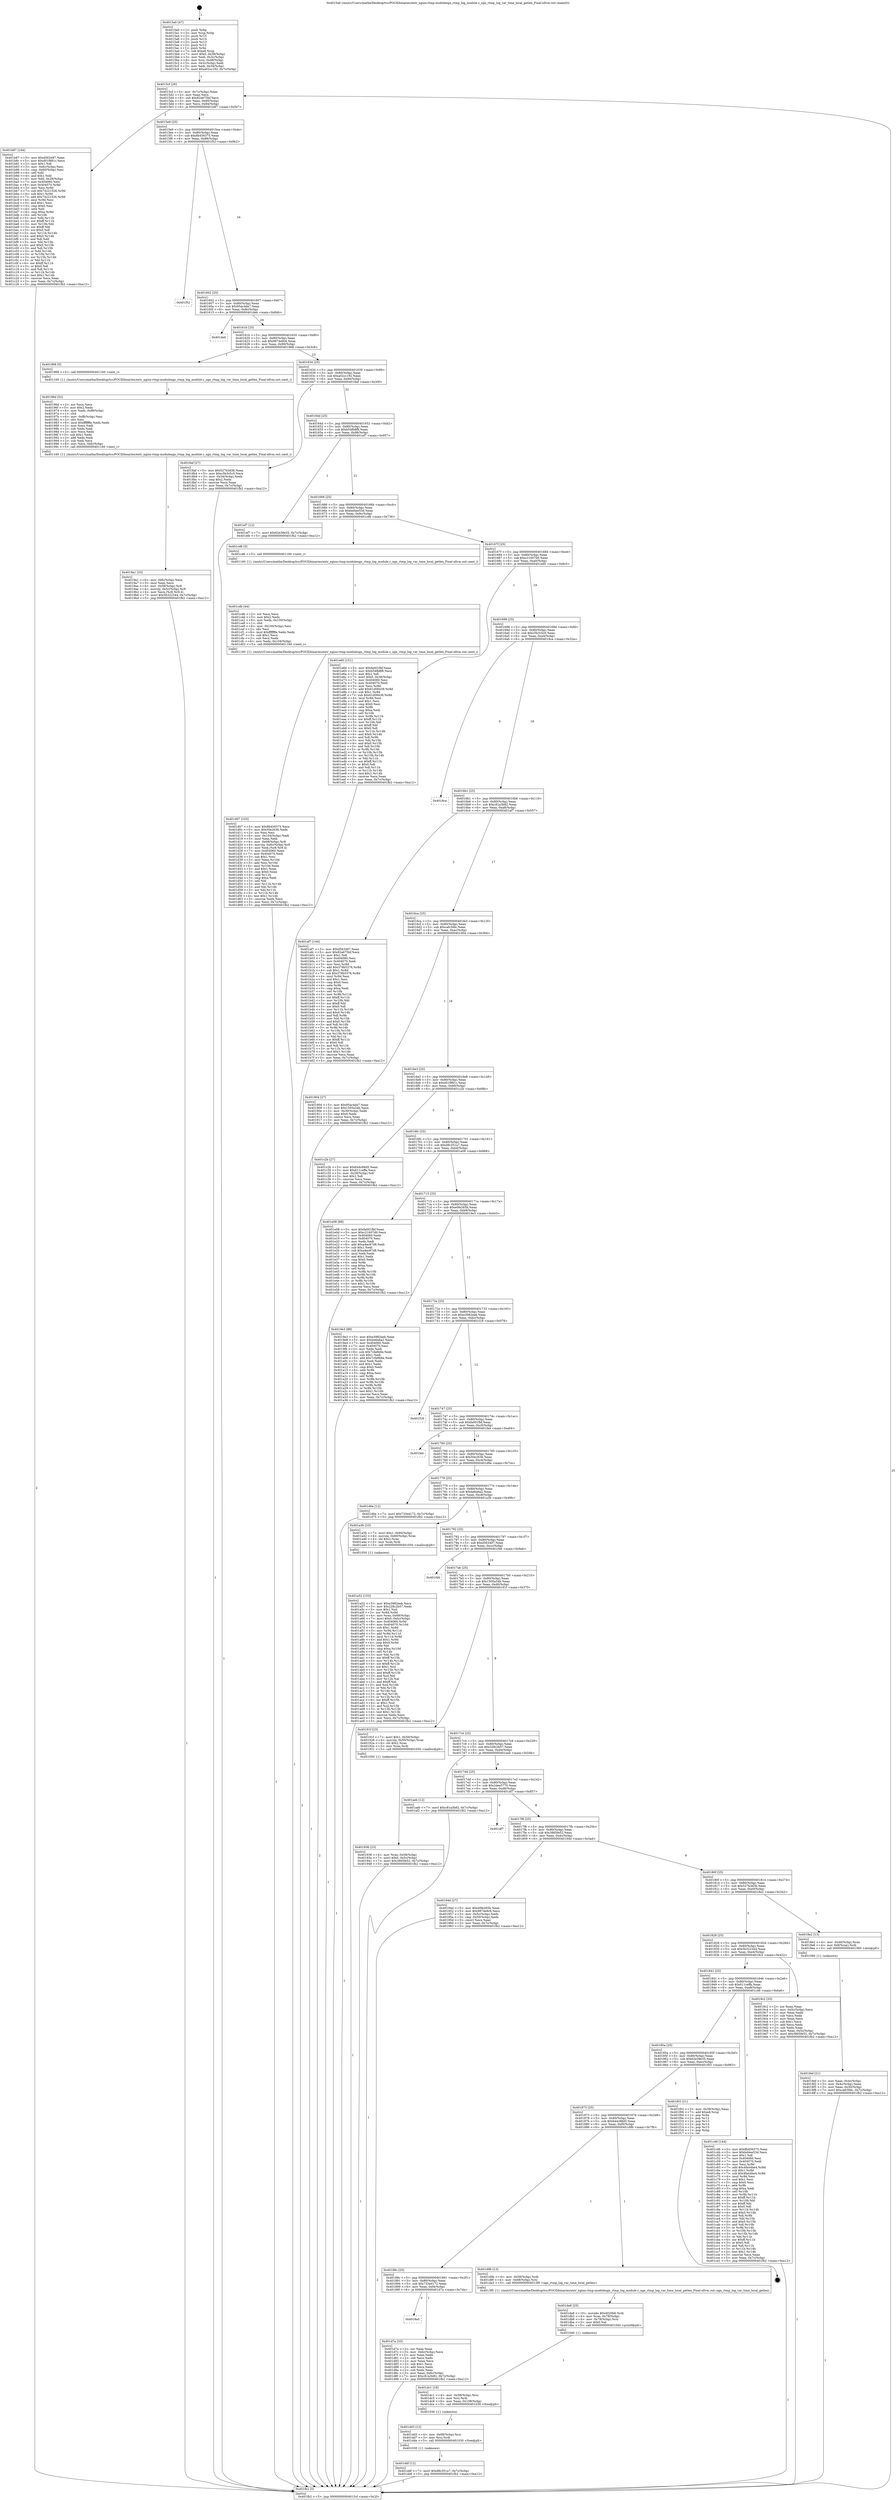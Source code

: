 digraph "0x4015a0" {
  label = "0x4015a0 (/mnt/c/Users/mathe/Desktop/tcc/POCII/binaries/extr_nginx-rtmp-modulengx_rtmp_log_module.c_ngx_rtmp_log_var_time_local_getlen_Final-ollvm.out::main(0))"
  labelloc = "t"
  node[shape=record]

  Entry [label="",width=0.3,height=0.3,shape=circle,fillcolor=black,style=filled]
  "0x4015cf" [label="{
     0x4015cf [26]\l
     | [instrs]\l
     &nbsp;&nbsp;0x4015cf \<+3\>: mov -0x7c(%rbp),%eax\l
     &nbsp;&nbsp;0x4015d2 \<+2\>: mov %eax,%ecx\l
     &nbsp;&nbsp;0x4015d4 \<+6\>: sub $0x82a675bf,%ecx\l
     &nbsp;&nbsp;0x4015da \<+3\>: mov %eax,-0x80(%rbp)\l
     &nbsp;&nbsp;0x4015dd \<+6\>: mov %ecx,-0x84(%rbp)\l
     &nbsp;&nbsp;0x4015e3 \<+6\>: je 0000000000401b87 \<main+0x5e7\>\l
  }"]
  "0x401b87" [label="{
     0x401b87 [164]\l
     | [instrs]\l
     &nbsp;&nbsp;0x401b87 \<+5\>: mov $0xd563497,%eax\l
     &nbsp;&nbsp;0x401b8c \<+5\>: mov $0xd01f881c,%ecx\l
     &nbsp;&nbsp;0x401b91 \<+2\>: mov $0x1,%dl\l
     &nbsp;&nbsp;0x401b93 \<+3\>: mov -0x6c(%rbp),%esi\l
     &nbsp;&nbsp;0x401b96 \<+3\>: cmp -0x60(%rbp),%esi\l
     &nbsp;&nbsp;0x401b99 \<+4\>: setl %dil\l
     &nbsp;&nbsp;0x401b9d \<+4\>: and $0x1,%dil\l
     &nbsp;&nbsp;0x401ba1 \<+4\>: mov %dil,-0x29(%rbp)\l
     &nbsp;&nbsp;0x401ba5 \<+7\>: mov 0x404060,%esi\l
     &nbsp;&nbsp;0x401bac \<+8\>: mov 0x404070,%r8d\l
     &nbsp;&nbsp;0x401bb4 \<+3\>: mov %esi,%r9d\l
     &nbsp;&nbsp;0x401bb7 \<+7\>: sub $0x74221526,%r9d\l
     &nbsp;&nbsp;0x401bbe \<+4\>: sub $0x1,%r9d\l
     &nbsp;&nbsp;0x401bc2 \<+7\>: add $0x74221526,%r9d\l
     &nbsp;&nbsp;0x401bc9 \<+4\>: imul %r9d,%esi\l
     &nbsp;&nbsp;0x401bcd \<+3\>: and $0x1,%esi\l
     &nbsp;&nbsp;0x401bd0 \<+3\>: cmp $0x0,%esi\l
     &nbsp;&nbsp;0x401bd3 \<+4\>: sete %dil\l
     &nbsp;&nbsp;0x401bd7 \<+4\>: cmp $0xa,%r8d\l
     &nbsp;&nbsp;0x401bdb \<+4\>: setl %r10b\l
     &nbsp;&nbsp;0x401bdf \<+3\>: mov %dil,%r11b\l
     &nbsp;&nbsp;0x401be2 \<+4\>: xor $0xff,%r11b\l
     &nbsp;&nbsp;0x401be6 \<+3\>: mov %r10b,%bl\l
     &nbsp;&nbsp;0x401be9 \<+3\>: xor $0xff,%bl\l
     &nbsp;&nbsp;0x401bec \<+3\>: xor $0x0,%dl\l
     &nbsp;&nbsp;0x401bef \<+3\>: mov %r11b,%r14b\l
     &nbsp;&nbsp;0x401bf2 \<+4\>: and $0x0,%r14b\l
     &nbsp;&nbsp;0x401bf6 \<+3\>: and %dl,%dil\l
     &nbsp;&nbsp;0x401bf9 \<+3\>: mov %bl,%r15b\l
     &nbsp;&nbsp;0x401bfc \<+4\>: and $0x0,%r15b\l
     &nbsp;&nbsp;0x401c00 \<+3\>: and %dl,%r10b\l
     &nbsp;&nbsp;0x401c03 \<+3\>: or %dil,%r14b\l
     &nbsp;&nbsp;0x401c06 \<+3\>: or %r10b,%r15b\l
     &nbsp;&nbsp;0x401c09 \<+3\>: xor %r15b,%r14b\l
     &nbsp;&nbsp;0x401c0c \<+3\>: or %bl,%r11b\l
     &nbsp;&nbsp;0x401c0f \<+4\>: xor $0xff,%r11b\l
     &nbsp;&nbsp;0x401c13 \<+3\>: or $0x0,%dl\l
     &nbsp;&nbsp;0x401c16 \<+3\>: and %dl,%r11b\l
     &nbsp;&nbsp;0x401c19 \<+3\>: or %r11b,%r14b\l
     &nbsp;&nbsp;0x401c1c \<+4\>: test $0x1,%r14b\l
     &nbsp;&nbsp;0x401c20 \<+3\>: cmovne %ecx,%eax\l
     &nbsp;&nbsp;0x401c23 \<+3\>: mov %eax,-0x7c(%rbp)\l
     &nbsp;&nbsp;0x401c26 \<+5\>: jmp 0000000000401fb2 \<main+0xa12\>\l
  }"]
  "0x4015e9" [label="{
     0x4015e9 [25]\l
     | [instrs]\l
     &nbsp;&nbsp;0x4015e9 \<+5\>: jmp 00000000004015ee \<main+0x4e\>\l
     &nbsp;&nbsp;0x4015ee \<+3\>: mov -0x80(%rbp),%eax\l
     &nbsp;&nbsp;0x4015f1 \<+5\>: sub $0x8b456375,%eax\l
     &nbsp;&nbsp;0x4015f6 \<+6\>: mov %eax,-0x88(%rbp)\l
     &nbsp;&nbsp;0x4015fc \<+6\>: je 0000000000401f52 \<main+0x9b2\>\l
  }"]
  Exit [label="",width=0.3,height=0.3,shape=circle,fillcolor=black,style=filled,peripheries=2]
  "0x401f52" [label="{
     0x401f52\l
  }", style=dashed]
  "0x401602" [label="{
     0x401602 [25]\l
     | [instrs]\l
     &nbsp;&nbsp;0x401602 \<+5\>: jmp 0000000000401607 \<main+0x67\>\l
     &nbsp;&nbsp;0x401607 \<+3\>: mov -0x80(%rbp),%eax\l
     &nbsp;&nbsp;0x40160a \<+5\>: sub $0x95ac4da7,%eax\l
     &nbsp;&nbsp;0x40160f \<+6\>: mov %eax,-0x8c(%rbp)\l
     &nbsp;&nbsp;0x401615 \<+6\>: je 0000000000401deb \<main+0x84b\>\l
  }"]
  "0x401ddf" [label="{
     0x401ddf [12]\l
     | [instrs]\l
     &nbsp;&nbsp;0x401ddf \<+7\>: movl $0xd8c351a7,-0x7c(%rbp)\l
     &nbsp;&nbsp;0x401de6 \<+5\>: jmp 0000000000401fb2 \<main+0xa12\>\l
  }"]
  "0x401deb" [label="{
     0x401deb\l
  }", style=dashed]
  "0x40161b" [label="{
     0x40161b [25]\l
     | [instrs]\l
     &nbsp;&nbsp;0x40161b \<+5\>: jmp 0000000000401620 \<main+0x80\>\l
     &nbsp;&nbsp;0x401620 \<+3\>: mov -0x80(%rbp),%eax\l
     &nbsp;&nbsp;0x401623 \<+5\>: sub $0x9974e9c6,%eax\l
     &nbsp;&nbsp;0x401628 \<+6\>: mov %eax,-0x90(%rbp)\l
     &nbsp;&nbsp;0x40162e \<+6\>: je 0000000000401968 \<main+0x3c8\>\l
  }"]
  "0x401dd3" [label="{
     0x401dd3 [12]\l
     | [instrs]\l
     &nbsp;&nbsp;0x401dd3 \<+4\>: mov -0x68(%rbp),%rsi\l
     &nbsp;&nbsp;0x401dd7 \<+3\>: mov %rsi,%rdi\l
     &nbsp;&nbsp;0x401dda \<+5\>: call 0000000000401030 \<free@plt\>\l
     | [calls]\l
     &nbsp;&nbsp;0x401030 \{1\} (unknown)\l
  }"]
  "0x401968" [label="{
     0x401968 [5]\l
     | [instrs]\l
     &nbsp;&nbsp;0x401968 \<+5\>: call 0000000000401160 \<next_i\>\l
     | [calls]\l
     &nbsp;&nbsp;0x401160 \{1\} (/mnt/c/Users/mathe/Desktop/tcc/POCII/binaries/extr_nginx-rtmp-modulengx_rtmp_log_module.c_ngx_rtmp_log_var_time_local_getlen_Final-ollvm.out::next_i)\l
  }"]
  "0x401634" [label="{
     0x401634 [25]\l
     | [instrs]\l
     &nbsp;&nbsp;0x401634 \<+5\>: jmp 0000000000401639 \<main+0x99\>\l
     &nbsp;&nbsp;0x401639 \<+3\>: mov -0x80(%rbp),%eax\l
     &nbsp;&nbsp;0x40163c \<+5\>: sub $0xa02cc192,%eax\l
     &nbsp;&nbsp;0x401641 \<+6\>: mov %eax,-0x94(%rbp)\l
     &nbsp;&nbsp;0x401647 \<+6\>: je 00000000004018af \<main+0x30f\>\l
  }"]
  "0x401dc1" [label="{
     0x401dc1 [18]\l
     | [instrs]\l
     &nbsp;&nbsp;0x401dc1 \<+4\>: mov -0x58(%rbp),%rsi\l
     &nbsp;&nbsp;0x401dc5 \<+3\>: mov %rsi,%rdi\l
     &nbsp;&nbsp;0x401dc8 \<+6\>: mov %eax,-0x108(%rbp)\l
     &nbsp;&nbsp;0x401dce \<+5\>: call 0000000000401030 \<free@plt\>\l
     | [calls]\l
     &nbsp;&nbsp;0x401030 \{1\} (unknown)\l
  }"]
  "0x4018af" [label="{
     0x4018af [27]\l
     | [instrs]\l
     &nbsp;&nbsp;0x4018af \<+5\>: mov $0x527b3d3b,%eax\l
     &nbsp;&nbsp;0x4018b4 \<+5\>: mov $0xc5b3c5c0,%ecx\l
     &nbsp;&nbsp;0x4018b9 \<+3\>: mov -0x34(%rbp),%edx\l
     &nbsp;&nbsp;0x4018bc \<+3\>: cmp $0x2,%edx\l
     &nbsp;&nbsp;0x4018bf \<+3\>: cmovne %ecx,%eax\l
     &nbsp;&nbsp;0x4018c2 \<+3\>: mov %eax,-0x7c(%rbp)\l
     &nbsp;&nbsp;0x4018c5 \<+5\>: jmp 0000000000401fb2 \<main+0xa12\>\l
  }"]
  "0x40164d" [label="{
     0x40164d [25]\l
     | [instrs]\l
     &nbsp;&nbsp;0x40164d \<+5\>: jmp 0000000000401652 \<main+0xb2\>\l
     &nbsp;&nbsp;0x401652 \<+3\>: mov -0x80(%rbp),%eax\l
     &nbsp;&nbsp;0x401655 \<+5\>: sub $0xb54fb8f8,%eax\l
     &nbsp;&nbsp;0x40165a \<+6\>: mov %eax,-0x98(%rbp)\l
     &nbsp;&nbsp;0x401660 \<+6\>: je 0000000000401ef7 \<main+0x957\>\l
  }"]
  "0x401fb2" [label="{
     0x401fb2 [5]\l
     | [instrs]\l
     &nbsp;&nbsp;0x401fb2 \<+5\>: jmp 00000000004015cf \<main+0x2f\>\l
  }"]
  "0x4015a0" [label="{
     0x4015a0 [47]\l
     | [instrs]\l
     &nbsp;&nbsp;0x4015a0 \<+1\>: push %rbp\l
     &nbsp;&nbsp;0x4015a1 \<+3\>: mov %rsp,%rbp\l
     &nbsp;&nbsp;0x4015a4 \<+2\>: push %r15\l
     &nbsp;&nbsp;0x4015a6 \<+2\>: push %r14\l
     &nbsp;&nbsp;0x4015a8 \<+2\>: push %r13\l
     &nbsp;&nbsp;0x4015aa \<+2\>: push %r12\l
     &nbsp;&nbsp;0x4015ac \<+1\>: push %rbx\l
     &nbsp;&nbsp;0x4015ad \<+7\>: sub $0xe8,%rsp\l
     &nbsp;&nbsp;0x4015b4 \<+7\>: movl $0x0,-0x38(%rbp)\l
     &nbsp;&nbsp;0x4015bb \<+3\>: mov %edi,-0x3c(%rbp)\l
     &nbsp;&nbsp;0x4015be \<+4\>: mov %rsi,-0x48(%rbp)\l
     &nbsp;&nbsp;0x4015c2 \<+3\>: mov -0x3c(%rbp),%edi\l
     &nbsp;&nbsp;0x4015c5 \<+3\>: mov %edi,-0x34(%rbp)\l
     &nbsp;&nbsp;0x4015c8 \<+7\>: movl $0xa02cc192,-0x7c(%rbp)\l
  }"]
  "0x401da8" [label="{
     0x401da8 [25]\l
     | [instrs]\l
     &nbsp;&nbsp;0x401da8 \<+10\>: movabs $0x4020b6,%rdi\l
     &nbsp;&nbsp;0x401db2 \<+4\>: mov %rax,-0x78(%rbp)\l
     &nbsp;&nbsp;0x401db6 \<+4\>: mov -0x78(%rbp),%rsi\l
     &nbsp;&nbsp;0x401dba \<+2\>: mov $0x0,%al\l
     &nbsp;&nbsp;0x401dbc \<+5\>: call 0000000000401040 \<printf@plt\>\l
     | [calls]\l
     &nbsp;&nbsp;0x401040 \{1\} (unknown)\l
  }"]
  "0x401ef7" [label="{
     0x401ef7 [12]\l
     | [instrs]\l
     &nbsp;&nbsp;0x401ef7 \<+7\>: movl $0x62e39e35,-0x7c(%rbp)\l
     &nbsp;&nbsp;0x401efe \<+5\>: jmp 0000000000401fb2 \<main+0xa12\>\l
  }"]
  "0x401666" [label="{
     0x401666 [25]\l
     | [instrs]\l
     &nbsp;&nbsp;0x401666 \<+5\>: jmp 000000000040166b \<main+0xcb\>\l
     &nbsp;&nbsp;0x40166b \<+3\>: mov -0x80(%rbp),%eax\l
     &nbsp;&nbsp;0x40166e \<+5\>: sub $0xbd4ee53d,%eax\l
     &nbsp;&nbsp;0x401673 \<+6\>: mov %eax,-0x9c(%rbp)\l
     &nbsp;&nbsp;0x401679 \<+6\>: je 0000000000401cd6 \<main+0x736\>\l
  }"]
  "0x4018a5" [label="{
     0x4018a5\l
  }", style=dashed]
  "0x401cd6" [label="{
     0x401cd6 [5]\l
     | [instrs]\l
     &nbsp;&nbsp;0x401cd6 \<+5\>: call 0000000000401160 \<next_i\>\l
     | [calls]\l
     &nbsp;&nbsp;0x401160 \{1\} (/mnt/c/Users/mathe/Desktop/tcc/POCII/binaries/extr_nginx-rtmp-modulengx_rtmp_log_module.c_ngx_rtmp_log_var_time_local_getlen_Final-ollvm.out::next_i)\l
  }"]
  "0x40167f" [label="{
     0x40167f [25]\l
     | [instrs]\l
     &nbsp;&nbsp;0x40167f \<+5\>: jmp 0000000000401684 \<main+0xe4\>\l
     &nbsp;&nbsp;0x401684 \<+3\>: mov -0x80(%rbp),%eax\l
     &nbsp;&nbsp;0x401687 \<+5\>: sub $0xc21607d0,%eax\l
     &nbsp;&nbsp;0x40168c \<+6\>: mov %eax,-0xa0(%rbp)\l
     &nbsp;&nbsp;0x401692 \<+6\>: je 0000000000401e60 \<main+0x8c0\>\l
  }"]
  "0x401d7a" [label="{
     0x401d7a [33]\l
     | [instrs]\l
     &nbsp;&nbsp;0x401d7a \<+2\>: xor %eax,%eax\l
     &nbsp;&nbsp;0x401d7c \<+3\>: mov -0x6c(%rbp),%ecx\l
     &nbsp;&nbsp;0x401d7f \<+2\>: mov %eax,%edx\l
     &nbsp;&nbsp;0x401d81 \<+2\>: sub %ecx,%edx\l
     &nbsp;&nbsp;0x401d83 \<+2\>: mov %eax,%ecx\l
     &nbsp;&nbsp;0x401d85 \<+3\>: sub $0x1,%ecx\l
     &nbsp;&nbsp;0x401d88 \<+2\>: add %ecx,%edx\l
     &nbsp;&nbsp;0x401d8a \<+2\>: sub %edx,%eax\l
     &nbsp;&nbsp;0x401d8c \<+3\>: mov %eax,-0x6c(%rbp)\l
     &nbsp;&nbsp;0x401d8f \<+7\>: movl $0xc81a3b82,-0x7c(%rbp)\l
     &nbsp;&nbsp;0x401d96 \<+5\>: jmp 0000000000401fb2 \<main+0xa12\>\l
  }"]
  "0x401e60" [label="{
     0x401e60 [151]\l
     | [instrs]\l
     &nbsp;&nbsp;0x401e60 \<+5\>: mov $0xfa001fbf,%eax\l
     &nbsp;&nbsp;0x401e65 \<+5\>: mov $0xb54fb8f8,%ecx\l
     &nbsp;&nbsp;0x401e6a \<+2\>: mov $0x1,%dl\l
     &nbsp;&nbsp;0x401e6c \<+7\>: movl $0x0,-0x38(%rbp)\l
     &nbsp;&nbsp;0x401e73 \<+7\>: mov 0x404060,%esi\l
     &nbsp;&nbsp;0x401e7a \<+7\>: mov 0x404070,%edi\l
     &nbsp;&nbsp;0x401e81 \<+3\>: mov %esi,%r8d\l
     &nbsp;&nbsp;0x401e84 \<+7\>: add $0x61d08439,%r8d\l
     &nbsp;&nbsp;0x401e8b \<+4\>: sub $0x1,%r8d\l
     &nbsp;&nbsp;0x401e8f \<+7\>: sub $0x61d08439,%r8d\l
     &nbsp;&nbsp;0x401e96 \<+4\>: imul %r8d,%esi\l
     &nbsp;&nbsp;0x401e9a \<+3\>: and $0x1,%esi\l
     &nbsp;&nbsp;0x401e9d \<+3\>: cmp $0x0,%esi\l
     &nbsp;&nbsp;0x401ea0 \<+4\>: sete %r9b\l
     &nbsp;&nbsp;0x401ea4 \<+3\>: cmp $0xa,%edi\l
     &nbsp;&nbsp;0x401ea7 \<+4\>: setl %r10b\l
     &nbsp;&nbsp;0x401eab \<+3\>: mov %r9b,%r11b\l
     &nbsp;&nbsp;0x401eae \<+4\>: xor $0xff,%r11b\l
     &nbsp;&nbsp;0x401eb2 \<+3\>: mov %r10b,%bl\l
     &nbsp;&nbsp;0x401eb5 \<+3\>: xor $0xff,%bl\l
     &nbsp;&nbsp;0x401eb8 \<+3\>: xor $0x0,%dl\l
     &nbsp;&nbsp;0x401ebb \<+3\>: mov %r11b,%r14b\l
     &nbsp;&nbsp;0x401ebe \<+4\>: and $0x0,%r14b\l
     &nbsp;&nbsp;0x401ec2 \<+3\>: and %dl,%r9b\l
     &nbsp;&nbsp;0x401ec5 \<+3\>: mov %bl,%r15b\l
     &nbsp;&nbsp;0x401ec8 \<+4\>: and $0x0,%r15b\l
     &nbsp;&nbsp;0x401ecc \<+3\>: and %dl,%r10b\l
     &nbsp;&nbsp;0x401ecf \<+3\>: or %r9b,%r14b\l
     &nbsp;&nbsp;0x401ed2 \<+3\>: or %r10b,%r15b\l
     &nbsp;&nbsp;0x401ed5 \<+3\>: xor %r15b,%r14b\l
     &nbsp;&nbsp;0x401ed8 \<+3\>: or %bl,%r11b\l
     &nbsp;&nbsp;0x401edb \<+4\>: xor $0xff,%r11b\l
     &nbsp;&nbsp;0x401edf \<+3\>: or $0x0,%dl\l
     &nbsp;&nbsp;0x401ee2 \<+3\>: and %dl,%r11b\l
     &nbsp;&nbsp;0x401ee5 \<+3\>: or %r11b,%r14b\l
     &nbsp;&nbsp;0x401ee8 \<+4\>: test $0x1,%r14b\l
     &nbsp;&nbsp;0x401eec \<+3\>: cmovne %ecx,%eax\l
     &nbsp;&nbsp;0x401eef \<+3\>: mov %eax,-0x7c(%rbp)\l
     &nbsp;&nbsp;0x401ef2 \<+5\>: jmp 0000000000401fb2 \<main+0xa12\>\l
  }"]
  "0x401698" [label="{
     0x401698 [25]\l
     | [instrs]\l
     &nbsp;&nbsp;0x401698 \<+5\>: jmp 000000000040169d \<main+0xfd\>\l
     &nbsp;&nbsp;0x40169d \<+3\>: mov -0x80(%rbp),%eax\l
     &nbsp;&nbsp;0x4016a0 \<+5\>: sub $0xc5b3c5c0,%eax\l
     &nbsp;&nbsp;0x4016a5 \<+6\>: mov %eax,-0xa4(%rbp)\l
     &nbsp;&nbsp;0x4016ab \<+6\>: je 00000000004018ca \<main+0x32a\>\l
  }"]
  "0x40188c" [label="{
     0x40188c [25]\l
     | [instrs]\l
     &nbsp;&nbsp;0x40188c \<+5\>: jmp 0000000000401891 \<main+0x2f1\>\l
     &nbsp;&nbsp;0x401891 \<+3\>: mov -0x80(%rbp),%eax\l
     &nbsp;&nbsp;0x401894 \<+5\>: sub $0x733ed172,%eax\l
     &nbsp;&nbsp;0x401899 \<+6\>: mov %eax,-0xf4(%rbp)\l
     &nbsp;&nbsp;0x40189f \<+6\>: je 0000000000401d7a \<main+0x7da\>\l
  }"]
  "0x4018ca" [label="{
     0x4018ca\l
  }", style=dashed]
  "0x4016b1" [label="{
     0x4016b1 [25]\l
     | [instrs]\l
     &nbsp;&nbsp;0x4016b1 \<+5\>: jmp 00000000004016b6 \<main+0x116\>\l
     &nbsp;&nbsp;0x4016b6 \<+3\>: mov -0x80(%rbp),%eax\l
     &nbsp;&nbsp;0x4016b9 \<+5\>: sub $0xc81a3b82,%eax\l
     &nbsp;&nbsp;0x4016be \<+6\>: mov %eax,-0xa8(%rbp)\l
     &nbsp;&nbsp;0x4016c4 \<+6\>: je 0000000000401af7 \<main+0x557\>\l
  }"]
  "0x401d9b" [label="{
     0x401d9b [13]\l
     | [instrs]\l
     &nbsp;&nbsp;0x401d9b \<+4\>: mov -0x58(%rbp),%rdi\l
     &nbsp;&nbsp;0x401d9f \<+4\>: mov -0x68(%rbp),%rsi\l
     &nbsp;&nbsp;0x401da3 \<+5\>: call 00000000004013f0 \<ngx_rtmp_log_var_time_local_getlen\>\l
     | [calls]\l
     &nbsp;&nbsp;0x4013f0 \{1\} (/mnt/c/Users/mathe/Desktop/tcc/POCII/binaries/extr_nginx-rtmp-modulengx_rtmp_log_module.c_ngx_rtmp_log_var_time_local_getlen_Final-ollvm.out::ngx_rtmp_log_var_time_local_getlen)\l
  }"]
  "0x401af7" [label="{
     0x401af7 [144]\l
     | [instrs]\l
     &nbsp;&nbsp;0x401af7 \<+5\>: mov $0xd563497,%eax\l
     &nbsp;&nbsp;0x401afc \<+5\>: mov $0x82a675bf,%ecx\l
     &nbsp;&nbsp;0x401b01 \<+2\>: mov $0x1,%dl\l
     &nbsp;&nbsp;0x401b03 \<+7\>: mov 0x404060,%esi\l
     &nbsp;&nbsp;0x401b0a \<+7\>: mov 0x404070,%edi\l
     &nbsp;&nbsp;0x401b11 \<+3\>: mov %esi,%r8d\l
     &nbsp;&nbsp;0x401b14 \<+7\>: add $0x378b5376,%r8d\l
     &nbsp;&nbsp;0x401b1b \<+4\>: sub $0x1,%r8d\l
     &nbsp;&nbsp;0x401b1f \<+7\>: sub $0x378b5376,%r8d\l
     &nbsp;&nbsp;0x401b26 \<+4\>: imul %r8d,%esi\l
     &nbsp;&nbsp;0x401b2a \<+3\>: and $0x1,%esi\l
     &nbsp;&nbsp;0x401b2d \<+3\>: cmp $0x0,%esi\l
     &nbsp;&nbsp;0x401b30 \<+4\>: sete %r9b\l
     &nbsp;&nbsp;0x401b34 \<+3\>: cmp $0xa,%edi\l
     &nbsp;&nbsp;0x401b37 \<+4\>: setl %r10b\l
     &nbsp;&nbsp;0x401b3b \<+3\>: mov %r9b,%r11b\l
     &nbsp;&nbsp;0x401b3e \<+4\>: xor $0xff,%r11b\l
     &nbsp;&nbsp;0x401b42 \<+3\>: mov %r10b,%bl\l
     &nbsp;&nbsp;0x401b45 \<+3\>: xor $0xff,%bl\l
     &nbsp;&nbsp;0x401b48 \<+3\>: xor $0x0,%dl\l
     &nbsp;&nbsp;0x401b4b \<+3\>: mov %r11b,%r14b\l
     &nbsp;&nbsp;0x401b4e \<+4\>: and $0x0,%r14b\l
     &nbsp;&nbsp;0x401b52 \<+3\>: and %dl,%r9b\l
     &nbsp;&nbsp;0x401b55 \<+3\>: mov %bl,%r15b\l
     &nbsp;&nbsp;0x401b58 \<+4\>: and $0x0,%r15b\l
     &nbsp;&nbsp;0x401b5c \<+3\>: and %dl,%r10b\l
     &nbsp;&nbsp;0x401b5f \<+3\>: or %r9b,%r14b\l
     &nbsp;&nbsp;0x401b62 \<+3\>: or %r10b,%r15b\l
     &nbsp;&nbsp;0x401b65 \<+3\>: xor %r15b,%r14b\l
     &nbsp;&nbsp;0x401b68 \<+3\>: or %bl,%r11b\l
     &nbsp;&nbsp;0x401b6b \<+4\>: xor $0xff,%r11b\l
     &nbsp;&nbsp;0x401b6f \<+3\>: or $0x0,%dl\l
     &nbsp;&nbsp;0x401b72 \<+3\>: and %dl,%r11b\l
     &nbsp;&nbsp;0x401b75 \<+3\>: or %r11b,%r14b\l
     &nbsp;&nbsp;0x401b78 \<+4\>: test $0x1,%r14b\l
     &nbsp;&nbsp;0x401b7c \<+3\>: cmovne %ecx,%eax\l
     &nbsp;&nbsp;0x401b7f \<+3\>: mov %eax,-0x7c(%rbp)\l
     &nbsp;&nbsp;0x401b82 \<+5\>: jmp 0000000000401fb2 \<main+0xa12\>\l
  }"]
  "0x4016ca" [label="{
     0x4016ca [25]\l
     | [instrs]\l
     &nbsp;&nbsp;0x4016ca \<+5\>: jmp 00000000004016cf \<main+0x12f\>\l
     &nbsp;&nbsp;0x4016cf \<+3\>: mov -0x80(%rbp),%eax\l
     &nbsp;&nbsp;0x4016d2 \<+5\>: sub $0xcafc5fdc,%eax\l
     &nbsp;&nbsp;0x4016d7 \<+6\>: mov %eax,-0xac(%rbp)\l
     &nbsp;&nbsp;0x4016dd \<+6\>: je 0000000000401904 \<main+0x364\>\l
  }"]
  "0x401873" [label="{
     0x401873 [25]\l
     | [instrs]\l
     &nbsp;&nbsp;0x401873 \<+5\>: jmp 0000000000401878 \<main+0x2d8\>\l
     &nbsp;&nbsp;0x401878 \<+3\>: mov -0x80(%rbp),%eax\l
     &nbsp;&nbsp;0x40187b \<+5\>: sub $0x644c88d5,%eax\l
     &nbsp;&nbsp;0x401880 \<+6\>: mov %eax,-0xf0(%rbp)\l
     &nbsp;&nbsp;0x401886 \<+6\>: je 0000000000401d9b \<main+0x7fb\>\l
  }"]
  "0x401904" [label="{
     0x401904 [27]\l
     | [instrs]\l
     &nbsp;&nbsp;0x401904 \<+5\>: mov $0x95ac4da7,%eax\l
     &nbsp;&nbsp;0x401909 \<+5\>: mov $0x1505a34b,%ecx\l
     &nbsp;&nbsp;0x40190e \<+3\>: mov -0x30(%rbp),%edx\l
     &nbsp;&nbsp;0x401911 \<+3\>: cmp $0x0,%edx\l
     &nbsp;&nbsp;0x401914 \<+3\>: cmove %ecx,%eax\l
     &nbsp;&nbsp;0x401917 \<+3\>: mov %eax,-0x7c(%rbp)\l
     &nbsp;&nbsp;0x40191a \<+5\>: jmp 0000000000401fb2 \<main+0xa12\>\l
  }"]
  "0x4016e3" [label="{
     0x4016e3 [25]\l
     | [instrs]\l
     &nbsp;&nbsp;0x4016e3 \<+5\>: jmp 00000000004016e8 \<main+0x148\>\l
     &nbsp;&nbsp;0x4016e8 \<+3\>: mov -0x80(%rbp),%eax\l
     &nbsp;&nbsp;0x4016eb \<+5\>: sub $0xd01f881c,%eax\l
     &nbsp;&nbsp;0x4016f0 \<+6\>: mov %eax,-0xb0(%rbp)\l
     &nbsp;&nbsp;0x4016f6 \<+6\>: je 0000000000401c2b \<main+0x68b\>\l
  }"]
  "0x401f03" [label="{
     0x401f03 [21]\l
     | [instrs]\l
     &nbsp;&nbsp;0x401f03 \<+3\>: mov -0x38(%rbp),%eax\l
     &nbsp;&nbsp;0x401f06 \<+7\>: add $0xe8,%rsp\l
     &nbsp;&nbsp;0x401f0d \<+1\>: pop %rbx\l
     &nbsp;&nbsp;0x401f0e \<+2\>: pop %r12\l
     &nbsp;&nbsp;0x401f10 \<+2\>: pop %r13\l
     &nbsp;&nbsp;0x401f12 \<+2\>: pop %r14\l
     &nbsp;&nbsp;0x401f14 \<+2\>: pop %r15\l
     &nbsp;&nbsp;0x401f16 \<+1\>: pop %rbp\l
     &nbsp;&nbsp;0x401f17 \<+1\>: ret\l
  }"]
  "0x401c2b" [label="{
     0x401c2b [27]\l
     | [instrs]\l
     &nbsp;&nbsp;0x401c2b \<+5\>: mov $0x644c88d5,%eax\l
     &nbsp;&nbsp;0x401c30 \<+5\>: mov $0x611ceffa,%ecx\l
     &nbsp;&nbsp;0x401c35 \<+3\>: mov -0x29(%rbp),%dl\l
     &nbsp;&nbsp;0x401c38 \<+3\>: test $0x1,%dl\l
     &nbsp;&nbsp;0x401c3b \<+3\>: cmovne %ecx,%eax\l
     &nbsp;&nbsp;0x401c3e \<+3\>: mov %eax,-0x7c(%rbp)\l
     &nbsp;&nbsp;0x401c41 \<+5\>: jmp 0000000000401fb2 \<main+0xa12\>\l
  }"]
  "0x4016fc" [label="{
     0x4016fc [25]\l
     | [instrs]\l
     &nbsp;&nbsp;0x4016fc \<+5\>: jmp 0000000000401701 \<main+0x161\>\l
     &nbsp;&nbsp;0x401701 \<+3\>: mov -0x80(%rbp),%eax\l
     &nbsp;&nbsp;0x401704 \<+5\>: sub $0xd8c351a7,%eax\l
     &nbsp;&nbsp;0x401709 \<+6\>: mov %eax,-0xb4(%rbp)\l
     &nbsp;&nbsp;0x40170f \<+6\>: je 0000000000401e08 \<main+0x868\>\l
  }"]
  "0x401d07" [label="{
     0x401d07 [103]\l
     | [instrs]\l
     &nbsp;&nbsp;0x401d07 \<+5\>: mov $0x8b456375,%ecx\l
     &nbsp;&nbsp;0x401d0c \<+5\>: mov $0x50e2636,%edx\l
     &nbsp;&nbsp;0x401d11 \<+2\>: xor %esi,%esi\l
     &nbsp;&nbsp;0x401d13 \<+6\>: mov -0x104(%rbp),%edi\l
     &nbsp;&nbsp;0x401d19 \<+3\>: imul %eax,%edi\l
     &nbsp;&nbsp;0x401d1c \<+4\>: mov -0x68(%rbp),%r8\l
     &nbsp;&nbsp;0x401d20 \<+4\>: movslq -0x6c(%rbp),%r9\l
     &nbsp;&nbsp;0x401d24 \<+4\>: mov %edi,(%r8,%r9,4)\l
     &nbsp;&nbsp;0x401d28 \<+7\>: mov 0x404060,%eax\l
     &nbsp;&nbsp;0x401d2f \<+7\>: mov 0x404070,%edi\l
     &nbsp;&nbsp;0x401d36 \<+3\>: sub $0x1,%esi\l
     &nbsp;&nbsp;0x401d39 \<+3\>: mov %eax,%r10d\l
     &nbsp;&nbsp;0x401d3c \<+3\>: add %esi,%r10d\l
     &nbsp;&nbsp;0x401d3f \<+4\>: imul %r10d,%eax\l
     &nbsp;&nbsp;0x401d43 \<+3\>: and $0x1,%eax\l
     &nbsp;&nbsp;0x401d46 \<+3\>: cmp $0x0,%eax\l
     &nbsp;&nbsp;0x401d49 \<+4\>: sete %r11b\l
     &nbsp;&nbsp;0x401d4d \<+3\>: cmp $0xa,%edi\l
     &nbsp;&nbsp;0x401d50 \<+3\>: setl %bl\l
     &nbsp;&nbsp;0x401d53 \<+3\>: mov %r11b,%r14b\l
     &nbsp;&nbsp;0x401d56 \<+3\>: and %bl,%r14b\l
     &nbsp;&nbsp;0x401d59 \<+3\>: xor %bl,%r11b\l
     &nbsp;&nbsp;0x401d5c \<+3\>: or %r11b,%r14b\l
     &nbsp;&nbsp;0x401d5f \<+4\>: test $0x1,%r14b\l
     &nbsp;&nbsp;0x401d63 \<+3\>: cmovne %edx,%ecx\l
     &nbsp;&nbsp;0x401d66 \<+3\>: mov %ecx,-0x7c(%rbp)\l
     &nbsp;&nbsp;0x401d69 \<+5\>: jmp 0000000000401fb2 \<main+0xa12\>\l
  }"]
  "0x401e08" [label="{
     0x401e08 [88]\l
     | [instrs]\l
     &nbsp;&nbsp;0x401e08 \<+5\>: mov $0xfa001fbf,%eax\l
     &nbsp;&nbsp;0x401e0d \<+5\>: mov $0xc21607d0,%ecx\l
     &nbsp;&nbsp;0x401e12 \<+7\>: mov 0x404060,%edx\l
     &nbsp;&nbsp;0x401e19 \<+7\>: mov 0x404070,%esi\l
     &nbsp;&nbsp;0x401e20 \<+2\>: mov %edx,%edi\l
     &nbsp;&nbsp;0x401e22 \<+6\>: add $0xa4ac87d8,%edi\l
     &nbsp;&nbsp;0x401e28 \<+3\>: sub $0x1,%edi\l
     &nbsp;&nbsp;0x401e2b \<+6\>: sub $0xa4ac87d8,%edi\l
     &nbsp;&nbsp;0x401e31 \<+3\>: imul %edi,%edx\l
     &nbsp;&nbsp;0x401e34 \<+3\>: and $0x1,%edx\l
     &nbsp;&nbsp;0x401e37 \<+3\>: cmp $0x0,%edx\l
     &nbsp;&nbsp;0x401e3a \<+4\>: sete %r8b\l
     &nbsp;&nbsp;0x401e3e \<+3\>: cmp $0xa,%esi\l
     &nbsp;&nbsp;0x401e41 \<+4\>: setl %r9b\l
     &nbsp;&nbsp;0x401e45 \<+3\>: mov %r8b,%r10b\l
     &nbsp;&nbsp;0x401e48 \<+3\>: and %r9b,%r10b\l
     &nbsp;&nbsp;0x401e4b \<+3\>: xor %r9b,%r8b\l
     &nbsp;&nbsp;0x401e4e \<+3\>: or %r8b,%r10b\l
     &nbsp;&nbsp;0x401e51 \<+4\>: test $0x1,%r10b\l
     &nbsp;&nbsp;0x401e55 \<+3\>: cmovne %ecx,%eax\l
     &nbsp;&nbsp;0x401e58 \<+3\>: mov %eax,-0x7c(%rbp)\l
     &nbsp;&nbsp;0x401e5b \<+5\>: jmp 0000000000401fb2 \<main+0xa12\>\l
  }"]
  "0x401715" [label="{
     0x401715 [25]\l
     | [instrs]\l
     &nbsp;&nbsp;0x401715 \<+5\>: jmp 000000000040171a \<main+0x17a\>\l
     &nbsp;&nbsp;0x40171a \<+3\>: mov -0x80(%rbp),%eax\l
     &nbsp;&nbsp;0x40171d \<+5\>: sub $0xe0fe265b,%eax\l
     &nbsp;&nbsp;0x401722 \<+6\>: mov %eax,-0xb8(%rbp)\l
     &nbsp;&nbsp;0x401728 \<+6\>: je 00000000004019e3 \<main+0x443\>\l
  }"]
  "0x401cdb" [label="{
     0x401cdb [44]\l
     | [instrs]\l
     &nbsp;&nbsp;0x401cdb \<+2\>: xor %ecx,%ecx\l
     &nbsp;&nbsp;0x401cdd \<+5\>: mov $0x2,%edx\l
     &nbsp;&nbsp;0x401ce2 \<+6\>: mov %edx,-0x100(%rbp)\l
     &nbsp;&nbsp;0x401ce8 \<+1\>: cltd\l
     &nbsp;&nbsp;0x401ce9 \<+6\>: mov -0x100(%rbp),%esi\l
     &nbsp;&nbsp;0x401cef \<+2\>: idiv %esi\l
     &nbsp;&nbsp;0x401cf1 \<+6\>: imul $0xfffffffe,%edx,%edx\l
     &nbsp;&nbsp;0x401cf7 \<+3\>: sub $0x1,%ecx\l
     &nbsp;&nbsp;0x401cfa \<+2\>: sub %ecx,%edx\l
     &nbsp;&nbsp;0x401cfc \<+6\>: mov %edx,-0x104(%rbp)\l
     &nbsp;&nbsp;0x401d02 \<+5\>: call 0000000000401160 \<next_i\>\l
     | [calls]\l
     &nbsp;&nbsp;0x401160 \{1\} (/mnt/c/Users/mathe/Desktop/tcc/POCII/binaries/extr_nginx-rtmp-modulengx_rtmp_log_module.c_ngx_rtmp_log_var_time_local_getlen_Final-ollvm.out::next_i)\l
  }"]
  "0x4019e3" [label="{
     0x4019e3 [88]\l
     | [instrs]\l
     &nbsp;&nbsp;0x4019e3 \<+5\>: mov $0xe3982eeb,%eax\l
     &nbsp;&nbsp;0x4019e8 \<+5\>: mov $0xbe6a6a2,%ecx\l
     &nbsp;&nbsp;0x4019ed \<+7\>: mov 0x404060,%edx\l
     &nbsp;&nbsp;0x4019f4 \<+7\>: mov 0x404070,%esi\l
     &nbsp;&nbsp;0x4019fb \<+2\>: mov %edx,%edi\l
     &nbsp;&nbsp;0x4019fd \<+6\>: sub $0x7cfa8b6e,%edi\l
     &nbsp;&nbsp;0x401a03 \<+3\>: sub $0x1,%edi\l
     &nbsp;&nbsp;0x401a06 \<+6\>: add $0x7cfa8b6e,%edi\l
     &nbsp;&nbsp;0x401a0c \<+3\>: imul %edi,%edx\l
     &nbsp;&nbsp;0x401a0f \<+3\>: and $0x1,%edx\l
     &nbsp;&nbsp;0x401a12 \<+3\>: cmp $0x0,%edx\l
     &nbsp;&nbsp;0x401a15 \<+4\>: sete %r8b\l
     &nbsp;&nbsp;0x401a19 \<+3\>: cmp $0xa,%esi\l
     &nbsp;&nbsp;0x401a1c \<+4\>: setl %r9b\l
     &nbsp;&nbsp;0x401a20 \<+3\>: mov %r8b,%r10b\l
     &nbsp;&nbsp;0x401a23 \<+3\>: and %r9b,%r10b\l
     &nbsp;&nbsp;0x401a26 \<+3\>: xor %r9b,%r8b\l
     &nbsp;&nbsp;0x401a29 \<+3\>: or %r8b,%r10b\l
     &nbsp;&nbsp;0x401a2c \<+4\>: test $0x1,%r10b\l
     &nbsp;&nbsp;0x401a30 \<+3\>: cmovne %ecx,%eax\l
     &nbsp;&nbsp;0x401a33 \<+3\>: mov %eax,-0x7c(%rbp)\l
     &nbsp;&nbsp;0x401a36 \<+5\>: jmp 0000000000401fb2 \<main+0xa12\>\l
  }"]
  "0x40172e" [label="{
     0x40172e [25]\l
     | [instrs]\l
     &nbsp;&nbsp;0x40172e \<+5\>: jmp 0000000000401733 \<main+0x193\>\l
     &nbsp;&nbsp;0x401733 \<+3\>: mov -0x80(%rbp),%eax\l
     &nbsp;&nbsp;0x401736 \<+5\>: sub $0xe3982eeb,%eax\l
     &nbsp;&nbsp;0x40173b \<+6\>: mov %eax,-0xbc(%rbp)\l
     &nbsp;&nbsp;0x401741 \<+6\>: je 0000000000401f18 \<main+0x978\>\l
  }"]
  "0x40185a" [label="{
     0x40185a [25]\l
     | [instrs]\l
     &nbsp;&nbsp;0x40185a \<+5\>: jmp 000000000040185f \<main+0x2bf\>\l
     &nbsp;&nbsp;0x40185f \<+3\>: mov -0x80(%rbp),%eax\l
     &nbsp;&nbsp;0x401862 \<+5\>: sub $0x62e39e35,%eax\l
     &nbsp;&nbsp;0x401867 \<+6\>: mov %eax,-0xec(%rbp)\l
     &nbsp;&nbsp;0x40186d \<+6\>: je 0000000000401f03 \<main+0x963\>\l
  }"]
  "0x401f18" [label="{
     0x401f18\l
  }", style=dashed]
  "0x401747" [label="{
     0x401747 [25]\l
     | [instrs]\l
     &nbsp;&nbsp;0x401747 \<+5\>: jmp 000000000040174c \<main+0x1ac\>\l
     &nbsp;&nbsp;0x40174c \<+3\>: mov -0x80(%rbp),%eax\l
     &nbsp;&nbsp;0x40174f \<+5\>: sub $0xfa001fbf,%eax\l
     &nbsp;&nbsp;0x401754 \<+6\>: mov %eax,-0xc0(%rbp)\l
     &nbsp;&nbsp;0x40175a \<+6\>: je 0000000000401fa4 \<main+0xa04\>\l
  }"]
  "0x401c46" [label="{
     0x401c46 [144]\l
     | [instrs]\l
     &nbsp;&nbsp;0x401c46 \<+5\>: mov $0x8b456375,%eax\l
     &nbsp;&nbsp;0x401c4b \<+5\>: mov $0xbd4ee53d,%ecx\l
     &nbsp;&nbsp;0x401c50 \<+2\>: mov $0x1,%dl\l
     &nbsp;&nbsp;0x401c52 \<+7\>: mov 0x404060,%esi\l
     &nbsp;&nbsp;0x401c59 \<+7\>: mov 0x404070,%edi\l
     &nbsp;&nbsp;0x401c60 \<+3\>: mov %esi,%r8d\l
     &nbsp;&nbsp;0x401c63 \<+7\>: add $0x4fa44be4,%r8d\l
     &nbsp;&nbsp;0x401c6a \<+4\>: sub $0x1,%r8d\l
     &nbsp;&nbsp;0x401c6e \<+7\>: sub $0x4fa44be4,%r8d\l
     &nbsp;&nbsp;0x401c75 \<+4\>: imul %r8d,%esi\l
     &nbsp;&nbsp;0x401c79 \<+3\>: and $0x1,%esi\l
     &nbsp;&nbsp;0x401c7c \<+3\>: cmp $0x0,%esi\l
     &nbsp;&nbsp;0x401c7f \<+4\>: sete %r9b\l
     &nbsp;&nbsp;0x401c83 \<+3\>: cmp $0xa,%edi\l
     &nbsp;&nbsp;0x401c86 \<+4\>: setl %r10b\l
     &nbsp;&nbsp;0x401c8a \<+3\>: mov %r9b,%r11b\l
     &nbsp;&nbsp;0x401c8d \<+4\>: xor $0xff,%r11b\l
     &nbsp;&nbsp;0x401c91 \<+3\>: mov %r10b,%bl\l
     &nbsp;&nbsp;0x401c94 \<+3\>: xor $0xff,%bl\l
     &nbsp;&nbsp;0x401c97 \<+3\>: xor $0x0,%dl\l
     &nbsp;&nbsp;0x401c9a \<+3\>: mov %r11b,%r14b\l
     &nbsp;&nbsp;0x401c9d \<+4\>: and $0x0,%r14b\l
     &nbsp;&nbsp;0x401ca1 \<+3\>: and %dl,%r9b\l
     &nbsp;&nbsp;0x401ca4 \<+3\>: mov %bl,%r15b\l
     &nbsp;&nbsp;0x401ca7 \<+4\>: and $0x0,%r15b\l
     &nbsp;&nbsp;0x401cab \<+3\>: and %dl,%r10b\l
     &nbsp;&nbsp;0x401cae \<+3\>: or %r9b,%r14b\l
     &nbsp;&nbsp;0x401cb1 \<+3\>: or %r10b,%r15b\l
     &nbsp;&nbsp;0x401cb4 \<+3\>: xor %r15b,%r14b\l
     &nbsp;&nbsp;0x401cb7 \<+3\>: or %bl,%r11b\l
     &nbsp;&nbsp;0x401cba \<+4\>: xor $0xff,%r11b\l
     &nbsp;&nbsp;0x401cbe \<+3\>: or $0x0,%dl\l
     &nbsp;&nbsp;0x401cc1 \<+3\>: and %dl,%r11b\l
     &nbsp;&nbsp;0x401cc4 \<+3\>: or %r11b,%r14b\l
     &nbsp;&nbsp;0x401cc7 \<+4\>: test $0x1,%r14b\l
     &nbsp;&nbsp;0x401ccb \<+3\>: cmovne %ecx,%eax\l
     &nbsp;&nbsp;0x401cce \<+3\>: mov %eax,-0x7c(%rbp)\l
     &nbsp;&nbsp;0x401cd1 \<+5\>: jmp 0000000000401fb2 \<main+0xa12\>\l
  }"]
  "0x401fa4" [label="{
     0x401fa4\l
  }", style=dashed]
  "0x401760" [label="{
     0x401760 [25]\l
     | [instrs]\l
     &nbsp;&nbsp;0x401760 \<+5\>: jmp 0000000000401765 \<main+0x1c5\>\l
     &nbsp;&nbsp;0x401765 \<+3\>: mov -0x80(%rbp),%eax\l
     &nbsp;&nbsp;0x401768 \<+5\>: sub $0x50e2636,%eax\l
     &nbsp;&nbsp;0x40176d \<+6\>: mov %eax,-0xc4(%rbp)\l
     &nbsp;&nbsp;0x401773 \<+6\>: je 0000000000401d6e \<main+0x7ce\>\l
  }"]
  "0x401a52" [label="{
     0x401a52 [153]\l
     | [instrs]\l
     &nbsp;&nbsp;0x401a52 \<+5\>: mov $0xe3982eeb,%ecx\l
     &nbsp;&nbsp;0x401a57 \<+5\>: mov $0x228c2b57,%edx\l
     &nbsp;&nbsp;0x401a5c \<+3\>: mov $0x1,%sil\l
     &nbsp;&nbsp;0x401a5f \<+3\>: xor %r8d,%r8d\l
     &nbsp;&nbsp;0x401a62 \<+4\>: mov %rax,-0x68(%rbp)\l
     &nbsp;&nbsp;0x401a66 \<+7\>: movl $0x0,-0x6c(%rbp)\l
     &nbsp;&nbsp;0x401a6d \<+8\>: mov 0x404060,%r9d\l
     &nbsp;&nbsp;0x401a75 \<+8\>: mov 0x404070,%r10d\l
     &nbsp;&nbsp;0x401a7d \<+4\>: sub $0x1,%r8d\l
     &nbsp;&nbsp;0x401a81 \<+3\>: mov %r9d,%r11d\l
     &nbsp;&nbsp;0x401a84 \<+3\>: add %r8d,%r11d\l
     &nbsp;&nbsp;0x401a87 \<+4\>: imul %r11d,%r9d\l
     &nbsp;&nbsp;0x401a8b \<+4\>: and $0x1,%r9d\l
     &nbsp;&nbsp;0x401a8f \<+4\>: cmp $0x0,%r9d\l
     &nbsp;&nbsp;0x401a93 \<+3\>: sete %bl\l
     &nbsp;&nbsp;0x401a96 \<+4\>: cmp $0xa,%r10d\l
     &nbsp;&nbsp;0x401a9a \<+4\>: setl %r14b\l
     &nbsp;&nbsp;0x401a9e \<+3\>: mov %bl,%r15b\l
     &nbsp;&nbsp;0x401aa1 \<+4\>: xor $0xff,%r15b\l
     &nbsp;&nbsp;0x401aa5 \<+3\>: mov %r14b,%r12b\l
     &nbsp;&nbsp;0x401aa8 \<+4\>: xor $0xff,%r12b\l
     &nbsp;&nbsp;0x401aac \<+4\>: xor $0x1,%sil\l
     &nbsp;&nbsp;0x401ab0 \<+3\>: mov %r15b,%r13b\l
     &nbsp;&nbsp;0x401ab3 \<+4\>: and $0xff,%r13b\l
     &nbsp;&nbsp;0x401ab7 \<+3\>: and %sil,%bl\l
     &nbsp;&nbsp;0x401aba \<+3\>: mov %r12b,%al\l
     &nbsp;&nbsp;0x401abd \<+2\>: and $0xff,%al\l
     &nbsp;&nbsp;0x401abf \<+3\>: and %sil,%r14b\l
     &nbsp;&nbsp;0x401ac2 \<+3\>: or %bl,%r13b\l
     &nbsp;&nbsp;0x401ac5 \<+3\>: or %r14b,%al\l
     &nbsp;&nbsp;0x401ac8 \<+3\>: xor %al,%r13b\l
     &nbsp;&nbsp;0x401acb \<+3\>: or %r12b,%r15b\l
     &nbsp;&nbsp;0x401ace \<+4\>: xor $0xff,%r15b\l
     &nbsp;&nbsp;0x401ad2 \<+4\>: or $0x1,%sil\l
     &nbsp;&nbsp;0x401ad6 \<+3\>: and %sil,%r15b\l
     &nbsp;&nbsp;0x401ad9 \<+3\>: or %r15b,%r13b\l
     &nbsp;&nbsp;0x401adc \<+4\>: test $0x1,%r13b\l
     &nbsp;&nbsp;0x401ae0 \<+3\>: cmovne %edx,%ecx\l
     &nbsp;&nbsp;0x401ae3 \<+3\>: mov %ecx,-0x7c(%rbp)\l
     &nbsp;&nbsp;0x401ae6 \<+5\>: jmp 0000000000401fb2 \<main+0xa12\>\l
  }"]
  "0x401d6e" [label="{
     0x401d6e [12]\l
     | [instrs]\l
     &nbsp;&nbsp;0x401d6e \<+7\>: movl $0x733ed172,-0x7c(%rbp)\l
     &nbsp;&nbsp;0x401d75 \<+5\>: jmp 0000000000401fb2 \<main+0xa12\>\l
  }"]
  "0x401779" [label="{
     0x401779 [25]\l
     | [instrs]\l
     &nbsp;&nbsp;0x401779 \<+5\>: jmp 000000000040177e \<main+0x1de\>\l
     &nbsp;&nbsp;0x40177e \<+3\>: mov -0x80(%rbp),%eax\l
     &nbsp;&nbsp;0x401781 \<+5\>: sub $0xbe6a6a2,%eax\l
     &nbsp;&nbsp;0x401786 \<+6\>: mov %eax,-0xc8(%rbp)\l
     &nbsp;&nbsp;0x40178c \<+6\>: je 0000000000401a3b \<main+0x49b\>\l
  }"]
  "0x401841" [label="{
     0x401841 [25]\l
     | [instrs]\l
     &nbsp;&nbsp;0x401841 \<+5\>: jmp 0000000000401846 \<main+0x2a6\>\l
     &nbsp;&nbsp;0x401846 \<+3\>: mov -0x80(%rbp),%eax\l
     &nbsp;&nbsp;0x401849 \<+5\>: sub $0x611ceffa,%eax\l
     &nbsp;&nbsp;0x40184e \<+6\>: mov %eax,-0xe8(%rbp)\l
     &nbsp;&nbsp;0x401854 \<+6\>: je 0000000000401c46 \<main+0x6a6\>\l
  }"]
  "0x401a3b" [label="{
     0x401a3b [23]\l
     | [instrs]\l
     &nbsp;&nbsp;0x401a3b \<+7\>: movl $0x1,-0x60(%rbp)\l
     &nbsp;&nbsp;0x401a42 \<+4\>: movslq -0x60(%rbp),%rax\l
     &nbsp;&nbsp;0x401a46 \<+4\>: shl $0x2,%rax\l
     &nbsp;&nbsp;0x401a4a \<+3\>: mov %rax,%rdi\l
     &nbsp;&nbsp;0x401a4d \<+5\>: call 0000000000401050 \<malloc@plt\>\l
     | [calls]\l
     &nbsp;&nbsp;0x401050 \{1\} (unknown)\l
  }"]
  "0x401792" [label="{
     0x401792 [25]\l
     | [instrs]\l
     &nbsp;&nbsp;0x401792 \<+5\>: jmp 0000000000401797 \<main+0x1f7\>\l
     &nbsp;&nbsp;0x401797 \<+3\>: mov -0x80(%rbp),%eax\l
     &nbsp;&nbsp;0x40179a \<+5\>: sub $0xd563497,%eax\l
     &nbsp;&nbsp;0x40179f \<+6\>: mov %eax,-0xcc(%rbp)\l
     &nbsp;&nbsp;0x4017a5 \<+6\>: je 0000000000401f46 \<main+0x9a6\>\l
  }"]
  "0x4019c2" [label="{
     0x4019c2 [33]\l
     | [instrs]\l
     &nbsp;&nbsp;0x4019c2 \<+2\>: xor %eax,%eax\l
     &nbsp;&nbsp;0x4019c4 \<+3\>: mov -0x5c(%rbp),%ecx\l
     &nbsp;&nbsp;0x4019c7 \<+2\>: mov %eax,%edx\l
     &nbsp;&nbsp;0x4019c9 \<+2\>: sub %ecx,%edx\l
     &nbsp;&nbsp;0x4019cb \<+2\>: mov %eax,%ecx\l
     &nbsp;&nbsp;0x4019cd \<+3\>: sub $0x1,%ecx\l
     &nbsp;&nbsp;0x4019d0 \<+2\>: add %ecx,%edx\l
     &nbsp;&nbsp;0x4019d2 \<+2\>: sub %edx,%eax\l
     &nbsp;&nbsp;0x4019d4 \<+3\>: mov %eax,-0x5c(%rbp)\l
     &nbsp;&nbsp;0x4019d7 \<+7\>: movl $0x3865fe52,-0x7c(%rbp)\l
     &nbsp;&nbsp;0x4019de \<+5\>: jmp 0000000000401fb2 \<main+0xa12\>\l
  }"]
  "0x401f46" [label="{
     0x401f46\l
  }", style=dashed]
  "0x4017ab" [label="{
     0x4017ab [25]\l
     | [instrs]\l
     &nbsp;&nbsp;0x4017ab \<+5\>: jmp 00000000004017b0 \<main+0x210\>\l
     &nbsp;&nbsp;0x4017b0 \<+3\>: mov -0x80(%rbp),%eax\l
     &nbsp;&nbsp;0x4017b3 \<+5\>: sub $0x1505a34b,%eax\l
     &nbsp;&nbsp;0x4017b8 \<+6\>: mov %eax,-0xd0(%rbp)\l
     &nbsp;&nbsp;0x4017be \<+6\>: je 000000000040191f \<main+0x37f\>\l
  }"]
  "0x4019a1" [label="{
     0x4019a1 [33]\l
     | [instrs]\l
     &nbsp;&nbsp;0x4019a1 \<+6\>: mov -0xfc(%rbp),%ecx\l
     &nbsp;&nbsp;0x4019a7 \<+3\>: imul %eax,%ecx\l
     &nbsp;&nbsp;0x4019aa \<+4\>: mov -0x58(%rbp),%r8\l
     &nbsp;&nbsp;0x4019ae \<+4\>: movslq -0x5c(%rbp),%r9\l
     &nbsp;&nbsp;0x4019b2 \<+4\>: mov %ecx,(%r8,%r9,4)\l
     &nbsp;&nbsp;0x4019b6 \<+7\>: movl $0x5b322344,-0x7c(%rbp)\l
     &nbsp;&nbsp;0x4019bd \<+5\>: jmp 0000000000401fb2 \<main+0xa12\>\l
  }"]
  "0x40191f" [label="{
     0x40191f [23]\l
     | [instrs]\l
     &nbsp;&nbsp;0x40191f \<+7\>: movl $0x1,-0x50(%rbp)\l
     &nbsp;&nbsp;0x401926 \<+4\>: movslq -0x50(%rbp),%rax\l
     &nbsp;&nbsp;0x40192a \<+4\>: shl $0x2,%rax\l
     &nbsp;&nbsp;0x40192e \<+3\>: mov %rax,%rdi\l
     &nbsp;&nbsp;0x401931 \<+5\>: call 0000000000401050 \<malloc@plt\>\l
     | [calls]\l
     &nbsp;&nbsp;0x401050 \{1\} (unknown)\l
  }"]
  "0x4017c4" [label="{
     0x4017c4 [25]\l
     | [instrs]\l
     &nbsp;&nbsp;0x4017c4 \<+5\>: jmp 00000000004017c9 \<main+0x229\>\l
     &nbsp;&nbsp;0x4017c9 \<+3\>: mov -0x80(%rbp),%eax\l
     &nbsp;&nbsp;0x4017cc \<+5\>: sub $0x228c2b57,%eax\l
     &nbsp;&nbsp;0x4017d1 \<+6\>: mov %eax,-0xd4(%rbp)\l
     &nbsp;&nbsp;0x4017d7 \<+6\>: je 0000000000401aeb \<main+0x54b\>\l
  }"]
  "0x40196d" [label="{
     0x40196d [52]\l
     | [instrs]\l
     &nbsp;&nbsp;0x40196d \<+2\>: xor %ecx,%ecx\l
     &nbsp;&nbsp;0x40196f \<+5\>: mov $0x2,%edx\l
     &nbsp;&nbsp;0x401974 \<+6\>: mov %edx,-0xf8(%rbp)\l
     &nbsp;&nbsp;0x40197a \<+1\>: cltd\l
     &nbsp;&nbsp;0x40197b \<+6\>: mov -0xf8(%rbp),%esi\l
     &nbsp;&nbsp;0x401981 \<+2\>: idiv %esi\l
     &nbsp;&nbsp;0x401983 \<+6\>: imul $0xfffffffe,%edx,%edx\l
     &nbsp;&nbsp;0x401989 \<+2\>: mov %ecx,%edi\l
     &nbsp;&nbsp;0x40198b \<+2\>: sub %edx,%edi\l
     &nbsp;&nbsp;0x40198d \<+2\>: mov %ecx,%edx\l
     &nbsp;&nbsp;0x40198f \<+3\>: sub $0x1,%edx\l
     &nbsp;&nbsp;0x401992 \<+2\>: add %edx,%edi\l
     &nbsp;&nbsp;0x401994 \<+2\>: sub %edi,%ecx\l
     &nbsp;&nbsp;0x401996 \<+6\>: mov %ecx,-0xfc(%rbp)\l
     &nbsp;&nbsp;0x40199c \<+5\>: call 0000000000401160 \<next_i\>\l
     | [calls]\l
     &nbsp;&nbsp;0x401160 \{1\} (/mnt/c/Users/mathe/Desktop/tcc/POCII/binaries/extr_nginx-rtmp-modulengx_rtmp_log_module.c_ngx_rtmp_log_var_time_local_getlen_Final-ollvm.out::next_i)\l
  }"]
  "0x401aeb" [label="{
     0x401aeb [12]\l
     | [instrs]\l
     &nbsp;&nbsp;0x401aeb \<+7\>: movl $0xc81a3b82,-0x7c(%rbp)\l
     &nbsp;&nbsp;0x401af2 \<+5\>: jmp 0000000000401fb2 \<main+0xa12\>\l
  }"]
  "0x4017dd" [label="{
     0x4017dd [25]\l
     | [instrs]\l
     &nbsp;&nbsp;0x4017dd \<+5\>: jmp 00000000004017e2 \<main+0x242\>\l
     &nbsp;&nbsp;0x4017e2 \<+3\>: mov -0x80(%rbp),%eax\l
     &nbsp;&nbsp;0x4017e5 \<+5\>: sub $0x2dee5770,%eax\l
     &nbsp;&nbsp;0x4017ea \<+6\>: mov %eax,-0xd8(%rbp)\l
     &nbsp;&nbsp;0x4017f0 \<+6\>: je 0000000000401df7 \<main+0x857\>\l
  }"]
  "0x401936" [label="{
     0x401936 [23]\l
     | [instrs]\l
     &nbsp;&nbsp;0x401936 \<+4\>: mov %rax,-0x58(%rbp)\l
     &nbsp;&nbsp;0x40193a \<+7\>: movl $0x0,-0x5c(%rbp)\l
     &nbsp;&nbsp;0x401941 \<+7\>: movl $0x3865fe52,-0x7c(%rbp)\l
     &nbsp;&nbsp;0x401948 \<+5\>: jmp 0000000000401fb2 \<main+0xa12\>\l
  }"]
  "0x401df7" [label="{
     0x401df7\l
  }", style=dashed]
  "0x4017f6" [label="{
     0x4017f6 [25]\l
     | [instrs]\l
     &nbsp;&nbsp;0x4017f6 \<+5\>: jmp 00000000004017fb \<main+0x25b\>\l
     &nbsp;&nbsp;0x4017fb \<+3\>: mov -0x80(%rbp),%eax\l
     &nbsp;&nbsp;0x4017fe \<+5\>: sub $0x3865fe52,%eax\l
     &nbsp;&nbsp;0x401803 \<+6\>: mov %eax,-0xdc(%rbp)\l
     &nbsp;&nbsp;0x401809 \<+6\>: je 000000000040194d \<main+0x3ad\>\l
  }"]
  "0x4018ef" [label="{
     0x4018ef [21]\l
     | [instrs]\l
     &nbsp;&nbsp;0x4018ef \<+3\>: mov %eax,-0x4c(%rbp)\l
     &nbsp;&nbsp;0x4018f2 \<+3\>: mov -0x4c(%rbp),%eax\l
     &nbsp;&nbsp;0x4018f5 \<+3\>: mov %eax,-0x30(%rbp)\l
     &nbsp;&nbsp;0x4018f8 \<+7\>: movl $0xcafc5fdc,-0x7c(%rbp)\l
     &nbsp;&nbsp;0x4018ff \<+5\>: jmp 0000000000401fb2 \<main+0xa12\>\l
  }"]
  "0x40194d" [label="{
     0x40194d [27]\l
     | [instrs]\l
     &nbsp;&nbsp;0x40194d \<+5\>: mov $0xe0fe265b,%eax\l
     &nbsp;&nbsp;0x401952 \<+5\>: mov $0x9974e9c6,%ecx\l
     &nbsp;&nbsp;0x401957 \<+3\>: mov -0x5c(%rbp),%edx\l
     &nbsp;&nbsp;0x40195a \<+3\>: cmp -0x50(%rbp),%edx\l
     &nbsp;&nbsp;0x40195d \<+3\>: cmovl %ecx,%eax\l
     &nbsp;&nbsp;0x401960 \<+3\>: mov %eax,-0x7c(%rbp)\l
     &nbsp;&nbsp;0x401963 \<+5\>: jmp 0000000000401fb2 \<main+0xa12\>\l
  }"]
  "0x40180f" [label="{
     0x40180f [25]\l
     | [instrs]\l
     &nbsp;&nbsp;0x40180f \<+5\>: jmp 0000000000401814 \<main+0x274\>\l
     &nbsp;&nbsp;0x401814 \<+3\>: mov -0x80(%rbp),%eax\l
     &nbsp;&nbsp;0x401817 \<+5\>: sub $0x527b3d3b,%eax\l
     &nbsp;&nbsp;0x40181c \<+6\>: mov %eax,-0xe0(%rbp)\l
     &nbsp;&nbsp;0x401822 \<+6\>: je 00000000004018e2 \<main+0x342\>\l
  }"]
  "0x401828" [label="{
     0x401828 [25]\l
     | [instrs]\l
     &nbsp;&nbsp;0x401828 \<+5\>: jmp 000000000040182d \<main+0x28d\>\l
     &nbsp;&nbsp;0x40182d \<+3\>: mov -0x80(%rbp),%eax\l
     &nbsp;&nbsp;0x401830 \<+5\>: sub $0x5b322344,%eax\l
     &nbsp;&nbsp;0x401835 \<+6\>: mov %eax,-0xe4(%rbp)\l
     &nbsp;&nbsp;0x40183b \<+6\>: je 00000000004019c2 \<main+0x422\>\l
  }"]
  "0x4018e2" [label="{
     0x4018e2 [13]\l
     | [instrs]\l
     &nbsp;&nbsp;0x4018e2 \<+4\>: mov -0x48(%rbp),%rax\l
     &nbsp;&nbsp;0x4018e6 \<+4\>: mov 0x8(%rax),%rdi\l
     &nbsp;&nbsp;0x4018ea \<+5\>: call 0000000000401060 \<atoi@plt\>\l
     | [calls]\l
     &nbsp;&nbsp;0x401060 \{1\} (unknown)\l
  }"]
  Entry -> "0x4015a0" [label=" 1"]
  "0x4015cf" -> "0x401b87" [label=" 2"]
  "0x4015cf" -> "0x4015e9" [label=" 24"]
  "0x401f03" -> Exit [label=" 1"]
  "0x4015e9" -> "0x401f52" [label=" 0"]
  "0x4015e9" -> "0x401602" [label=" 24"]
  "0x401ef7" -> "0x401fb2" [label=" 1"]
  "0x401602" -> "0x401deb" [label=" 0"]
  "0x401602" -> "0x40161b" [label=" 24"]
  "0x401e60" -> "0x401fb2" [label=" 1"]
  "0x40161b" -> "0x401968" [label=" 1"]
  "0x40161b" -> "0x401634" [label=" 23"]
  "0x401e08" -> "0x401fb2" [label=" 1"]
  "0x401634" -> "0x4018af" [label=" 1"]
  "0x401634" -> "0x40164d" [label=" 22"]
  "0x4018af" -> "0x401fb2" [label=" 1"]
  "0x4015a0" -> "0x4015cf" [label=" 1"]
  "0x401fb2" -> "0x4015cf" [label=" 25"]
  "0x401ddf" -> "0x401fb2" [label=" 1"]
  "0x40164d" -> "0x401ef7" [label=" 1"]
  "0x40164d" -> "0x401666" [label=" 21"]
  "0x401dd3" -> "0x401ddf" [label=" 1"]
  "0x401666" -> "0x401cd6" [label=" 1"]
  "0x401666" -> "0x40167f" [label=" 20"]
  "0x401dc1" -> "0x401dd3" [label=" 1"]
  "0x40167f" -> "0x401e60" [label=" 1"]
  "0x40167f" -> "0x401698" [label=" 19"]
  "0x401da8" -> "0x401dc1" [label=" 1"]
  "0x401698" -> "0x4018ca" [label=" 0"]
  "0x401698" -> "0x4016b1" [label=" 19"]
  "0x401d7a" -> "0x401fb2" [label=" 1"]
  "0x4016b1" -> "0x401af7" [label=" 2"]
  "0x4016b1" -> "0x4016ca" [label=" 17"]
  "0x40188c" -> "0x4018a5" [label=" 0"]
  "0x4016ca" -> "0x401904" [label=" 1"]
  "0x4016ca" -> "0x4016e3" [label=" 16"]
  "0x401d9b" -> "0x401da8" [label=" 1"]
  "0x4016e3" -> "0x401c2b" [label=" 2"]
  "0x4016e3" -> "0x4016fc" [label=" 14"]
  "0x401873" -> "0x40188c" [label=" 1"]
  "0x4016fc" -> "0x401e08" [label=" 1"]
  "0x4016fc" -> "0x401715" [label=" 13"]
  "0x40188c" -> "0x401d7a" [label=" 1"]
  "0x401715" -> "0x4019e3" [label=" 1"]
  "0x401715" -> "0x40172e" [label=" 12"]
  "0x40185a" -> "0x401873" [label=" 2"]
  "0x40172e" -> "0x401f18" [label=" 0"]
  "0x40172e" -> "0x401747" [label=" 12"]
  "0x40185a" -> "0x401f03" [label=" 1"]
  "0x401747" -> "0x401fa4" [label=" 0"]
  "0x401747" -> "0x401760" [label=" 12"]
  "0x401873" -> "0x401d9b" [label=" 1"]
  "0x401760" -> "0x401d6e" [label=" 1"]
  "0x401760" -> "0x401779" [label=" 11"]
  "0x401d07" -> "0x401fb2" [label=" 1"]
  "0x401779" -> "0x401a3b" [label=" 1"]
  "0x401779" -> "0x401792" [label=" 10"]
  "0x401cdb" -> "0x401d07" [label=" 1"]
  "0x401792" -> "0x401f46" [label=" 0"]
  "0x401792" -> "0x4017ab" [label=" 10"]
  "0x401cd6" -> "0x401cdb" [label=" 1"]
  "0x4017ab" -> "0x40191f" [label=" 1"]
  "0x4017ab" -> "0x4017c4" [label=" 9"]
  "0x401841" -> "0x40185a" [label=" 3"]
  "0x4017c4" -> "0x401aeb" [label=" 1"]
  "0x4017c4" -> "0x4017dd" [label=" 8"]
  "0x401841" -> "0x401c46" [label=" 1"]
  "0x4017dd" -> "0x401df7" [label=" 0"]
  "0x4017dd" -> "0x4017f6" [label=" 8"]
  "0x401d6e" -> "0x401fb2" [label=" 1"]
  "0x4017f6" -> "0x40194d" [label=" 2"]
  "0x4017f6" -> "0x40180f" [label=" 6"]
  "0x401c2b" -> "0x401fb2" [label=" 2"]
  "0x40180f" -> "0x4018e2" [label=" 1"]
  "0x40180f" -> "0x401828" [label=" 5"]
  "0x4018e2" -> "0x4018ef" [label=" 1"]
  "0x4018ef" -> "0x401fb2" [label=" 1"]
  "0x401904" -> "0x401fb2" [label=" 1"]
  "0x40191f" -> "0x401936" [label=" 1"]
  "0x401936" -> "0x401fb2" [label=" 1"]
  "0x40194d" -> "0x401fb2" [label=" 2"]
  "0x401968" -> "0x40196d" [label=" 1"]
  "0x40196d" -> "0x4019a1" [label=" 1"]
  "0x4019a1" -> "0x401fb2" [label=" 1"]
  "0x401c46" -> "0x401fb2" [label=" 1"]
  "0x401828" -> "0x4019c2" [label=" 1"]
  "0x401828" -> "0x401841" [label=" 4"]
  "0x4019c2" -> "0x401fb2" [label=" 1"]
  "0x4019e3" -> "0x401fb2" [label=" 1"]
  "0x401a3b" -> "0x401a52" [label=" 1"]
  "0x401a52" -> "0x401fb2" [label=" 1"]
  "0x401aeb" -> "0x401fb2" [label=" 1"]
  "0x401af7" -> "0x401fb2" [label=" 2"]
  "0x401b87" -> "0x401fb2" [label=" 2"]
}
